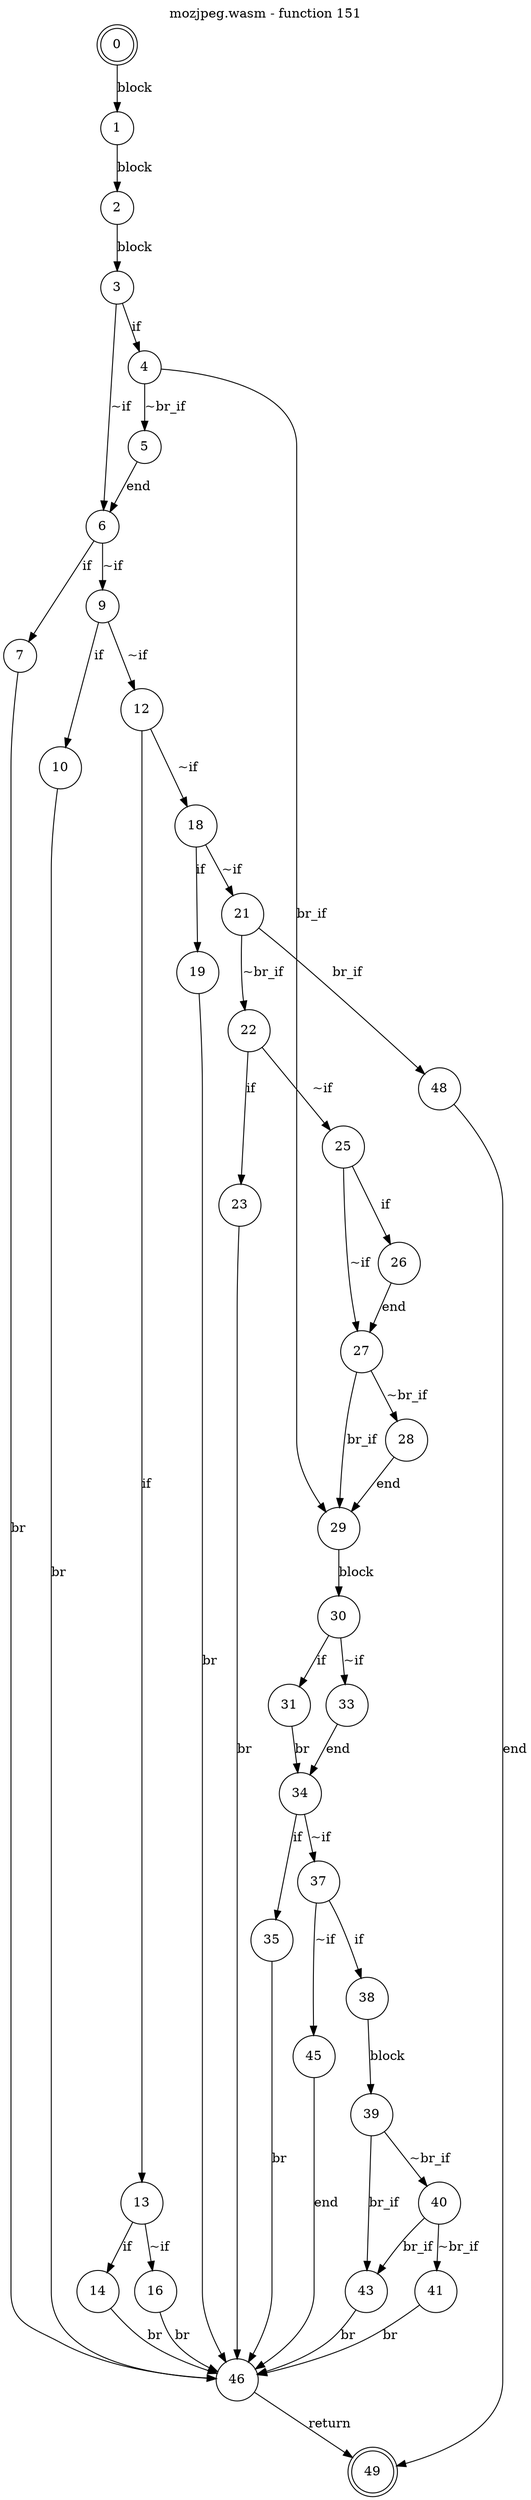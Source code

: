 digraph finite_state_machine {
    label = "mozjpeg.wasm - function 151"
    labelloc =  t
    labelfontsize = 16
    labelfontcolor = black
    labelfontname = "Helvetica"
    node [shape = doublecircle]; 0 49;
    node [shape = circle];
    0 -> 1[label="block"];
    1 -> 2[label="block"];
    2 -> 3[label="block"];
    3 -> 4[label="if"];
    3 -> 6[label="~if"];
    4 -> 5[label="~br_if"];
    4 -> 29[label="br_if"];
    5 -> 6[label="end"];
    6 -> 7[label="if"];
    6 -> 9[label="~if"];
    7 -> 46[label="br"];
    9 -> 10[label="if"];
    9 -> 12[label="~if"];
    10 -> 46[label="br"];
    12 -> 13[label="if"];
    12 -> 18[label="~if"];
    13 -> 14[label="if"];
    13 -> 16[label="~if"];
    14 -> 46[label="br"];
    16 -> 46[label="br"];
    18 -> 19[label="if"];
    18 -> 21[label="~if"];
    19 -> 46[label="br"];
    21 -> 22[label="~br_if"];
    21 -> 48[label="br_if"];
    22 -> 23[label="if"];
    22 -> 25[label="~if"];
    23 -> 46[label="br"];
    25 -> 26[label="if"];
    25 -> 27[label="~if"];
    26 -> 27[label="end"];
    27 -> 28[label="~br_if"];
    27 -> 29[label="br_if"];
    28 -> 29[label="end"];
    29 -> 30[label="block"];
    30 -> 31[label="if"];
    30 -> 33[label="~if"];
    31 -> 34[label="br"];
    33 -> 34[label="end"];
    34 -> 35[label="if"];
    34 -> 37[label="~if"];
    35 -> 46[label="br"];
    37 -> 38[label="if"];
    37 -> 45[label="~if"];
    38 -> 39[label="block"];
    39 -> 40[label="~br_if"];
    39 -> 43[label="br_if"];
    40 -> 41[label="~br_if"];
    40 -> 43[label="br_if"];
    41 -> 46[label="br"];
    43 -> 46[label="br"];
    45 -> 46[label="end"];
    46 -> 49[label="return"];
    48 -> 49[label="end"];
}
